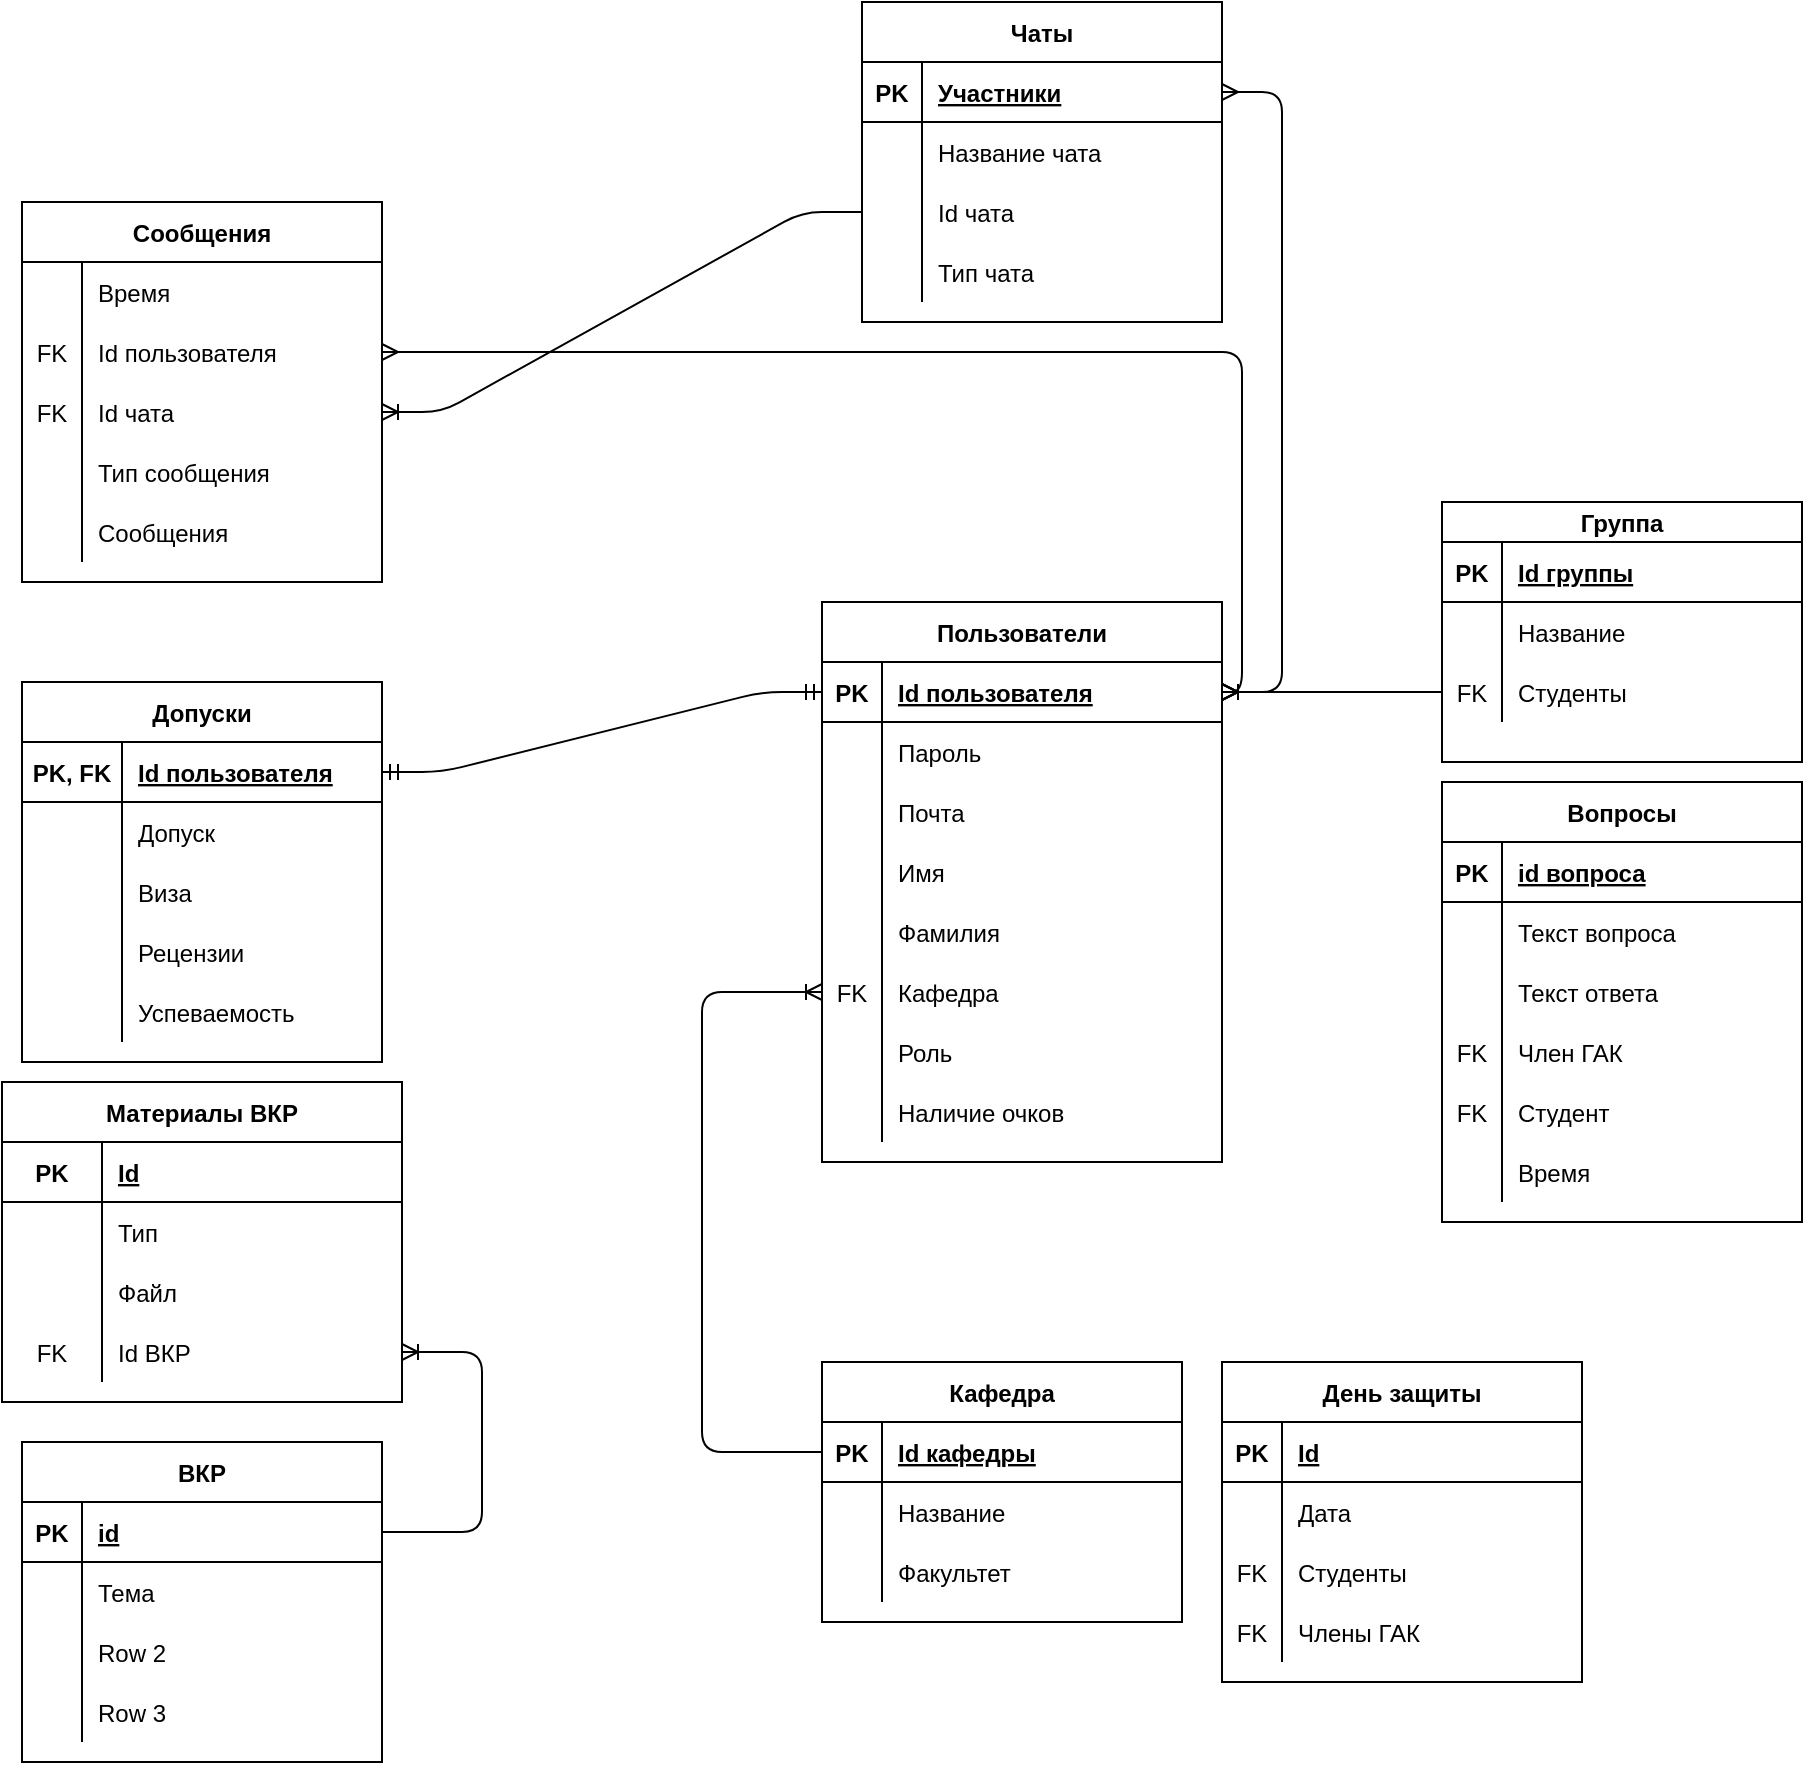 <mxfile version="14.6.0" type="device"><diagram id="7EEbji_qr2f5qsuteDoy" name="Page-1"><mxGraphModel dx="1176" dy="845" grid="1" gridSize="10" guides="1" tooltips="1" connect="1" arrows="1" fold="1" page="1" pageScale="1" pageWidth="850" pageHeight="1100" math="0" shadow="0"><root><mxCell id="0"/><mxCell id="1" parent="0"/><mxCell id="4UiB0y3oNtIvPGOKWt1H-1" value="Чаты" style="shape=table;startSize=30;container=1;collapsible=1;childLayout=tableLayout;fixedRows=1;rowLines=0;fontStyle=1;align=center;resizeLast=1;" parent="1" vertex="1"><mxGeometry x="500" y="160" width="180" height="160" as="geometry"/></mxCell><mxCell id="4UiB0y3oNtIvPGOKWt1H-2" value="" style="shape=partialRectangle;collapsible=0;dropTarget=0;pointerEvents=0;fillColor=none;top=0;left=0;bottom=1;right=0;points=[[0,0.5],[1,0.5]];portConstraint=eastwest;" parent="4UiB0y3oNtIvPGOKWt1H-1" vertex="1"><mxGeometry y="30" width="180" height="30" as="geometry"/></mxCell><mxCell id="4UiB0y3oNtIvPGOKWt1H-3" value="PK" style="shape=partialRectangle;connectable=0;fillColor=none;top=0;left=0;bottom=0;right=0;fontStyle=1;overflow=hidden;" parent="4UiB0y3oNtIvPGOKWt1H-2" vertex="1"><mxGeometry width="30" height="30" as="geometry"/></mxCell><mxCell id="4UiB0y3oNtIvPGOKWt1H-4" value="Участники" style="shape=partialRectangle;connectable=0;fillColor=none;top=0;left=0;bottom=0;right=0;align=left;spacingLeft=6;fontStyle=5;overflow=hidden;" parent="4UiB0y3oNtIvPGOKWt1H-2" vertex="1"><mxGeometry x="30" width="150" height="30" as="geometry"/></mxCell><mxCell id="4UiB0y3oNtIvPGOKWt1H-5" value="" style="shape=partialRectangle;collapsible=0;dropTarget=0;pointerEvents=0;fillColor=none;top=0;left=0;bottom=0;right=0;points=[[0,0.5],[1,0.5]];portConstraint=eastwest;" parent="4UiB0y3oNtIvPGOKWt1H-1" vertex="1"><mxGeometry y="60" width="180" height="30" as="geometry"/></mxCell><mxCell id="4UiB0y3oNtIvPGOKWt1H-6" value="" style="shape=partialRectangle;connectable=0;fillColor=none;top=0;left=0;bottom=0;right=0;editable=1;overflow=hidden;" parent="4UiB0y3oNtIvPGOKWt1H-5" vertex="1"><mxGeometry width="30" height="30" as="geometry"/></mxCell><mxCell id="4UiB0y3oNtIvPGOKWt1H-7" value="Название чата" style="shape=partialRectangle;connectable=0;fillColor=none;top=0;left=0;bottom=0;right=0;align=left;spacingLeft=6;overflow=hidden;" parent="4UiB0y3oNtIvPGOKWt1H-5" vertex="1"><mxGeometry x="30" width="150" height="30" as="geometry"/></mxCell><mxCell id="4UiB0y3oNtIvPGOKWt1H-8" value="" style="shape=partialRectangle;collapsible=0;dropTarget=0;pointerEvents=0;fillColor=none;top=0;left=0;bottom=0;right=0;points=[[0,0.5],[1,0.5]];portConstraint=eastwest;" parent="4UiB0y3oNtIvPGOKWt1H-1" vertex="1"><mxGeometry y="90" width="180" height="30" as="geometry"/></mxCell><mxCell id="4UiB0y3oNtIvPGOKWt1H-9" value="" style="shape=partialRectangle;connectable=0;fillColor=none;top=0;left=0;bottom=0;right=0;editable=1;overflow=hidden;" parent="4UiB0y3oNtIvPGOKWt1H-8" vertex="1"><mxGeometry width="30" height="30" as="geometry"/></mxCell><mxCell id="4UiB0y3oNtIvPGOKWt1H-10" value="Id чата" style="shape=partialRectangle;connectable=0;fillColor=none;top=0;left=0;bottom=0;right=0;align=left;spacingLeft=6;overflow=hidden;" parent="4UiB0y3oNtIvPGOKWt1H-8" vertex="1"><mxGeometry x="30" width="150" height="30" as="geometry"/></mxCell><mxCell id="4UiB0y3oNtIvPGOKWt1H-11" value="" style="shape=partialRectangle;collapsible=0;dropTarget=0;pointerEvents=0;fillColor=none;top=0;left=0;bottom=0;right=0;points=[[0,0.5],[1,0.5]];portConstraint=eastwest;" parent="4UiB0y3oNtIvPGOKWt1H-1" vertex="1"><mxGeometry y="120" width="180" height="30" as="geometry"/></mxCell><mxCell id="4UiB0y3oNtIvPGOKWt1H-12" value="" style="shape=partialRectangle;connectable=0;fillColor=none;top=0;left=0;bottom=0;right=0;editable=1;overflow=hidden;" parent="4UiB0y3oNtIvPGOKWt1H-11" vertex="1"><mxGeometry width="30" height="30" as="geometry"/></mxCell><mxCell id="4UiB0y3oNtIvPGOKWt1H-13" value="Тип чата" style="shape=partialRectangle;connectable=0;fillColor=none;top=0;left=0;bottom=0;right=0;align=left;spacingLeft=6;overflow=hidden;" parent="4UiB0y3oNtIvPGOKWt1H-11" vertex="1"><mxGeometry x="30" width="150" height="30" as="geometry"/></mxCell><object label="Сообщения" id="4UiB0y3oNtIvPGOKWt1H-14"><mxCell style="shape=table;startSize=30;container=1;collapsible=1;childLayout=tableLayout;fixedRows=1;rowLines=0;fontStyle=1;align=center;resizeLast=1;" parent="1" vertex="1"><mxGeometry x="80" y="260" width="180" height="190" as="geometry"><mxRectangle x="390" y="240" width="100" height="30" as="alternateBounds"/></mxGeometry></mxCell></object><mxCell id="4UiB0y3oNtIvPGOKWt1H-21" value="" style="shape=partialRectangle;collapsible=0;dropTarget=0;pointerEvents=0;fillColor=none;top=0;left=0;bottom=0;right=0;points=[[0,0.5],[1,0.5]];portConstraint=eastwest;" parent="4UiB0y3oNtIvPGOKWt1H-14" vertex="1"><mxGeometry y="30" width="180" height="30" as="geometry"/></mxCell><mxCell id="4UiB0y3oNtIvPGOKWt1H-22" value="" style="shape=partialRectangle;connectable=0;fillColor=none;top=0;left=0;bottom=0;right=0;editable=1;overflow=hidden;" parent="4UiB0y3oNtIvPGOKWt1H-21" vertex="1"><mxGeometry width="30" height="30" as="geometry"/></mxCell><mxCell id="4UiB0y3oNtIvPGOKWt1H-23" value="Время" style="shape=partialRectangle;connectable=0;fillColor=none;top=0;left=0;bottom=0;right=0;align=left;spacingLeft=6;overflow=hidden;" parent="4UiB0y3oNtIvPGOKWt1H-21" vertex="1"><mxGeometry x="30" width="150" height="30" as="geometry"/></mxCell><mxCell id="4UiB0y3oNtIvPGOKWt1H-24" value="" style="shape=partialRectangle;collapsible=0;dropTarget=0;pointerEvents=0;fillColor=none;top=0;left=0;bottom=0;right=0;points=[[0,0.5],[1,0.5]];portConstraint=eastwest;" parent="4UiB0y3oNtIvPGOKWt1H-14" vertex="1"><mxGeometry y="60" width="180" height="30" as="geometry"/></mxCell><mxCell id="4UiB0y3oNtIvPGOKWt1H-25" value="FK" style="shape=partialRectangle;connectable=0;fillColor=none;top=0;left=0;bottom=0;right=0;editable=1;overflow=hidden;" parent="4UiB0y3oNtIvPGOKWt1H-24" vertex="1"><mxGeometry width="30" height="30" as="geometry"/></mxCell><mxCell id="4UiB0y3oNtIvPGOKWt1H-26" value="Id пользователя" style="shape=partialRectangle;connectable=0;fillColor=none;top=0;left=0;bottom=0;right=0;align=left;spacingLeft=6;overflow=hidden;" parent="4UiB0y3oNtIvPGOKWt1H-24" vertex="1"><mxGeometry x="30" width="150" height="30" as="geometry"/></mxCell><mxCell id="4UiB0y3oNtIvPGOKWt1H-34" style="shape=partialRectangle;collapsible=0;dropTarget=0;pointerEvents=0;fillColor=none;top=0;left=0;bottom=0;right=0;points=[[0,0.5],[1,0.5]];portConstraint=eastwest;" parent="4UiB0y3oNtIvPGOKWt1H-14" vertex="1"><mxGeometry y="90" width="180" height="30" as="geometry"/></mxCell><mxCell id="4UiB0y3oNtIvPGOKWt1H-35" value="FK" style="shape=partialRectangle;connectable=0;fillColor=none;top=0;left=0;bottom=0;right=0;editable=1;overflow=hidden;" parent="4UiB0y3oNtIvPGOKWt1H-34" vertex="1"><mxGeometry width="30" height="30" as="geometry"/></mxCell><mxCell id="4UiB0y3oNtIvPGOKWt1H-36" value="Id чата" style="shape=partialRectangle;connectable=0;fillColor=none;top=0;left=0;bottom=0;right=0;align=left;spacingLeft=6;overflow=hidden;" parent="4UiB0y3oNtIvPGOKWt1H-34" vertex="1"><mxGeometry x="30" width="150" height="30" as="geometry"/></mxCell><mxCell id="4UiB0y3oNtIvPGOKWt1H-37" style="shape=partialRectangle;collapsible=0;dropTarget=0;pointerEvents=0;fillColor=none;top=0;left=0;bottom=0;right=0;points=[[0,0.5],[1,0.5]];portConstraint=eastwest;" parent="4UiB0y3oNtIvPGOKWt1H-14" vertex="1"><mxGeometry y="120" width="180" height="30" as="geometry"/></mxCell><mxCell id="4UiB0y3oNtIvPGOKWt1H-38" style="shape=partialRectangle;connectable=0;fillColor=none;top=0;left=0;bottom=0;right=0;editable=1;overflow=hidden;" parent="4UiB0y3oNtIvPGOKWt1H-37" vertex="1"><mxGeometry width="30" height="30" as="geometry"/></mxCell><mxCell id="4UiB0y3oNtIvPGOKWt1H-39" value="Тип сообщения" style="shape=partialRectangle;connectable=0;fillColor=none;top=0;left=0;bottom=0;right=0;align=left;spacingLeft=6;overflow=hidden;" parent="4UiB0y3oNtIvPGOKWt1H-37" vertex="1"><mxGeometry x="30" width="150" height="30" as="geometry"/></mxCell><mxCell id="4UiB0y3oNtIvPGOKWt1H-40" style="shape=partialRectangle;collapsible=0;dropTarget=0;pointerEvents=0;fillColor=none;top=0;left=0;bottom=0;right=0;points=[[0,0.5],[1,0.5]];portConstraint=eastwest;" parent="4UiB0y3oNtIvPGOKWt1H-14" vertex="1"><mxGeometry y="150" width="180" height="30" as="geometry"/></mxCell><mxCell id="4UiB0y3oNtIvPGOKWt1H-41" style="shape=partialRectangle;connectable=0;fillColor=none;top=0;left=0;bottom=0;right=0;editable=1;overflow=hidden;" parent="4UiB0y3oNtIvPGOKWt1H-40" vertex="1"><mxGeometry width="30" height="30" as="geometry"/></mxCell><mxCell id="4UiB0y3oNtIvPGOKWt1H-42" value="Сообщения" style="shape=partialRectangle;connectable=0;fillColor=none;top=0;left=0;bottom=0;right=0;align=left;spacingLeft=6;overflow=hidden;" parent="4UiB0y3oNtIvPGOKWt1H-40" vertex="1"><mxGeometry x="30" width="150" height="30" as="geometry"/></mxCell><mxCell id="4UiB0y3oNtIvPGOKWt1H-43" value="Пользователи" style="shape=table;startSize=30;container=1;collapsible=1;childLayout=tableLayout;fixedRows=1;rowLines=0;fontStyle=1;align=center;resizeLast=1;strokeColor=#000000;fillColor=none;" parent="1" vertex="1"><mxGeometry x="480" y="460" width="200" height="280" as="geometry"/></mxCell><mxCell id="4UiB0y3oNtIvPGOKWt1H-44" value="" style="shape=partialRectangle;collapsible=0;dropTarget=0;pointerEvents=0;fillColor=none;top=0;left=0;bottom=1;right=0;points=[[0,0.5],[1,0.5]];portConstraint=eastwest;" parent="4UiB0y3oNtIvPGOKWt1H-43" vertex="1"><mxGeometry y="30" width="200" height="30" as="geometry"/></mxCell><mxCell id="4UiB0y3oNtIvPGOKWt1H-45" value="PK" style="shape=partialRectangle;connectable=0;fillColor=none;top=0;left=0;bottom=0;right=0;fontStyle=1;overflow=hidden;" parent="4UiB0y3oNtIvPGOKWt1H-44" vertex="1"><mxGeometry width="30" height="30" as="geometry"/></mxCell><mxCell id="4UiB0y3oNtIvPGOKWt1H-46" value="Id пользователя" style="shape=partialRectangle;connectable=0;fillColor=none;top=0;left=0;bottom=0;right=0;align=left;spacingLeft=6;fontStyle=5;overflow=hidden;" parent="4UiB0y3oNtIvPGOKWt1H-44" vertex="1"><mxGeometry x="30" width="170" height="30" as="geometry"/></mxCell><mxCell id="4UiB0y3oNtIvPGOKWt1H-47" value="" style="shape=partialRectangle;collapsible=0;dropTarget=0;pointerEvents=0;fillColor=none;top=0;left=0;bottom=0;right=0;points=[[0,0.5],[1,0.5]];portConstraint=eastwest;" parent="4UiB0y3oNtIvPGOKWt1H-43" vertex="1"><mxGeometry y="60" width="200" height="30" as="geometry"/></mxCell><mxCell id="4UiB0y3oNtIvPGOKWt1H-48" value="" style="shape=partialRectangle;connectable=0;fillColor=none;top=0;left=0;bottom=0;right=0;editable=1;overflow=hidden;" parent="4UiB0y3oNtIvPGOKWt1H-47" vertex="1"><mxGeometry width="30" height="30" as="geometry"/></mxCell><mxCell id="4UiB0y3oNtIvPGOKWt1H-49" value="Пароль" style="shape=partialRectangle;connectable=0;fillColor=none;top=0;left=0;bottom=0;right=0;align=left;spacingLeft=6;overflow=hidden;" parent="4UiB0y3oNtIvPGOKWt1H-47" vertex="1"><mxGeometry x="30" width="170" height="30" as="geometry"/></mxCell><mxCell id="4UiB0y3oNtIvPGOKWt1H-50" value="" style="shape=partialRectangle;collapsible=0;dropTarget=0;pointerEvents=0;fillColor=none;top=0;left=0;bottom=0;right=0;points=[[0,0.5],[1,0.5]];portConstraint=eastwest;" parent="4UiB0y3oNtIvPGOKWt1H-43" vertex="1"><mxGeometry y="90" width="200" height="30" as="geometry"/></mxCell><mxCell id="4UiB0y3oNtIvPGOKWt1H-51" value="" style="shape=partialRectangle;connectable=0;fillColor=none;top=0;left=0;bottom=0;right=0;editable=1;overflow=hidden;" parent="4UiB0y3oNtIvPGOKWt1H-50" vertex="1"><mxGeometry width="30" height="30" as="geometry"/></mxCell><mxCell id="4UiB0y3oNtIvPGOKWt1H-52" value="Почта" style="shape=partialRectangle;connectable=0;fillColor=none;top=0;left=0;bottom=0;right=0;align=left;spacingLeft=6;overflow=hidden;" parent="4UiB0y3oNtIvPGOKWt1H-50" vertex="1"><mxGeometry x="30" width="170" height="30" as="geometry"/></mxCell><mxCell id="4UiB0y3oNtIvPGOKWt1H-53" value="" style="shape=partialRectangle;collapsible=0;dropTarget=0;pointerEvents=0;fillColor=none;top=0;left=0;bottom=0;right=0;points=[[0,0.5],[1,0.5]];portConstraint=eastwest;" parent="4UiB0y3oNtIvPGOKWt1H-43" vertex="1"><mxGeometry y="120" width="200" height="30" as="geometry"/></mxCell><mxCell id="4UiB0y3oNtIvPGOKWt1H-54" value="" style="shape=partialRectangle;connectable=0;fillColor=none;top=0;left=0;bottom=0;right=0;editable=1;overflow=hidden;" parent="4UiB0y3oNtIvPGOKWt1H-53" vertex="1"><mxGeometry width="30" height="30" as="geometry"/></mxCell><mxCell id="4UiB0y3oNtIvPGOKWt1H-55" value="Имя" style="shape=partialRectangle;connectable=0;fillColor=none;top=0;left=0;bottom=0;right=0;align=left;spacingLeft=6;overflow=hidden;" parent="4UiB0y3oNtIvPGOKWt1H-53" vertex="1"><mxGeometry x="30" width="170" height="30" as="geometry"/></mxCell><mxCell id="4UiB0y3oNtIvPGOKWt1H-56" style="shape=partialRectangle;collapsible=0;dropTarget=0;pointerEvents=0;fillColor=none;top=0;left=0;bottom=0;right=0;points=[[0,0.5],[1,0.5]];portConstraint=eastwest;" parent="4UiB0y3oNtIvPGOKWt1H-43" vertex="1"><mxGeometry y="150" width="200" height="30" as="geometry"/></mxCell><mxCell id="4UiB0y3oNtIvPGOKWt1H-57" style="shape=partialRectangle;connectable=0;fillColor=none;top=0;left=0;bottom=0;right=0;editable=1;overflow=hidden;" parent="4UiB0y3oNtIvPGOKWt1H-56" vertex="1"><mxGeometry width="30" height="30" as="geometry"/></mxCell><mxCell id="4UiB0y3oNtIvPGOKWt1H-58" value="Фамилия" style="shape=partialRectangle;connectable=0;fillColor=none;top=0;left=0;bottom=0;right=0;align=left;spacingLeft=6;overflow=hidden;" parent="4UiB0y3oNtIvPGOKWt1H-56" vertex="1"><mxGeometry x="30" width="170" height="30" as="geometry"/></mxCell><mxCell id="4UiB0y3oNtIvPGOKWt1H-59" style="shape=partialRectangle;collapsible=0;dropTarget=0;pointerEvents=0;fillColor=none;top=0;left=0;bottom=0;right=0;points=[[0,0.5],[1,0.5]];portConstraint=eastwest;" parent="4UiB0y3oNtIvPGOKWt1H-43" vertex="1"><mxGeometry y="180" width="200" height="30" as="geometry"/></mxCell><mxCell id="4UiB0y3oNtIvPGOKWt1H-60" value="FK" style="shape=partialRectangle;connectable=0;fillColor=none;top=0;left=0;bottom=0;right=0;editable=1;overflow=hidden;" parent="4UiB0y3oNtIvPGOKWt1H-59" vertex="1"><mxGeometry width="30" height="30" as="geometry"/></mxCell><mxCell id="4UiB0y3oNtIvPGOKWt1H-61" value="Кафедра" style="shape=partialRectangle;connectable=0;fillColor=none;top=0;left=0;bottom=0;right=0;align=left;spacingLeft=6;overflow=hidden;" parent="4UiB0y3oNtIvPGOKWt1H-59" vertex="1"><mxGeometry x="30" width="170" height="30" as="geometry"/></mxCell><mxCell id="KgDAS7zNOXN2e1WL923l-27" style="shape=partialRectangle;collapsible=0;dropTarget=0;pointerEvents=0;fillColor=none;top=0;left=0;bottom=0;right=0;points=[[0,0.5],[1,0.5]];portConstraint=eastwest;" vertex="1" parent="4UiB0y3oNtIvPGOKWt1H-43"><mxGeometry y="210" width="200" height="30" as="geometry"/></mxCell><mxCell id="KgDAS7zNOXN2e1WL923l-28" style="shape=partialRectangle;connectable=0;fillColor=none;top=0;left=0;bottom=0;right=0;editable=1;overflow=hidden;" vertex="1" parent="KgDAS7zNOXN2e1WL923l-27"><mxGeometry width="30" height="30" as="geometry"/></mxCell><mxCell id="KgDAS7zNOXN2e1WL923l-29" value="Роль" style="shape=partialRectangle;connectable=0;fillColor=none;top=0;left=0;bottom=0;right=0;align=left;spacingLeft=6;overflow=hidden;" vertex="1" parent="KgDAS7zNOXN2e1WL923l-27"><mxGeometry x="30" width="170" height="30" as="geometry"/></mxCell><mxCell id="KgDAS7zNOXN2e1WL923l-33" style="shape=partialRectangle;collapsible=0;dropTarget=0;pointerEvents=0;fillColor=none;top=0;left=0;bottom=0;right=0;points=[[0,0.5],[1,0.5]];portConstraint=eastwest;" vertex="1" parent="4UiB0y3oNtIvPGOKWt1H-43"><mxGeometry y="240" width="200" height="30" as="geometry"/></mxCell><mxCell id="KgDAS7zNOXN2e1WL923l-34" style="shape=partialRectangle;connectable=0;fillColor=none;top=0;left=0;bottom=0;right=0;editable=1;overflow=hidden;" vertex="1" parent="KgDAS7zNOXN2e1WL923l-33"><mxGeometry width="30" height="30" as="geometry"/></mxCell><mxCell id="KgDAS7zNOXN2e1WL923l-35" value="Наличие очков" style="shape=partialRectangle;connectable=0;fillColor=none;top=0;left=0;bottom=0;right=0;align=left;spacingLeft=6;overflow=hidden;" vertex="1" parent="KgDAS7zNOXN2e1WL923l-33"><mxGeometry x="30" width="170" height="30" as="geometry"/></mxCell><mxCell id="4UiB0y3oNtIvPGOKWt1H-75" value="Допуски" style="shape=table;startSize=30;container=1;collapsible=1;childLayout=tableLayout;fixedRows=1;rowLines=0;fontStyle=1;align=center;resizeLast=1;strokeColor=#000000;fillColor=none;" parent="1" vertex="1"><mxGeometry x="80" y="500" width="180" height="190" as="geometry"/></mxCell><mxCell id="4UiB0y3oNtIvPGOKWt1H-76" value="" style="shape=partialRectangle;collapsible=0;dropTarget=0;pointerEvents=0;fillColor=none;top=0;left=0;bottom=1;right=0;points=[[0,0.5],[1,0.5]];portConstraint=eastwest;" parent="4UiB0y3oNtIvPGOKWt1H-75" vertex="1"><mxGeometry y="30" width="180" height="30" as="geometry"/></mxCell><mxCell id="4UiB0y3oNtIvPGOKWt1H-77" value="PK, FK" style="shape=partialRectangle;connectable=0;fillColor=none;top=0;left=0;bottom=0;right=0;fontStyle=1;overflow=hidden;" parent="4UiB0y3oNtIvPGOKWt1H-76" vertex="1"><mxGeometry width="50" height="30" as="geometry"/></mxCell><mxCell id="4UiB0y3oNtIvPGOKWt1H-78" value="Id пользователя" style="shape=partialRectangle;connectable=0;fillColor=none;top=0;left=0;bottom=0;right=0;align=left;spacingLeft=6;fontStyle=5;overflow=hidden;" parent="4UiB0y3oNtIvPGOKWt1H-76" vertex="1"><mxGeometry x="50" width="130" height="30" as="geometry"/></mxCell><mxCell id="4UiB0y3oNtIvPGOKWt1H-79" value="" style="shape=partialRectangle;collapsible=0;dropTarget=0;pointerEvents=0;fillColor=none;top=0;left=0;bottom=0;right=0;points=[[0,0.5],[1,0.5]];portConstraint=eastwest;" parent="4UiB0y3oNtIvPGOKWt1H-75" vertex="1"><mxGeometry y="60" width="180" height="30" as="geometry"/></mxCell><mxCell id="4UiB0y3oNtIvPGOKWt1H-80" value="" style="shape=partialRectangle;connectable=0;fillColor=none;top=0;left=0;bottom=0;right=0;editable=1;overflow=hidden;" parent="4UiB0y3oNtIvPGOKWt1H-79" vertex="1"><mxGeometry width="50" height="30" as="geometry"/></mxCell><mxCell id="4UiB0y3oNtIvPGOKWt1H-81" value="Допуск" style="shape=partialRectangle;connectable=0;fillColor=none;top=0;left=0;bottom=0;right=0;align=left;spacingLeft=6;overflow=hidden;" parent="4UiB0y3oNtIvPGOKWt1H-79" vertex="1"><mxGeometry x="50" width="130" height="30" as="geometry"/></mxCell><mxCell id="4UiB0y3oNtIvPGOKWt1H-82" value="" style="shape=partialRectangle;collapsible=0;dropTarget=0;pointerEvents=0;fillColor=none;top=0;left=0;bottom=0;right=0;points=[[0,0.5],[1,0.5]];portConstraint=eastwest;" parent="4UiB0y3oNtIvPGOKWt1H-75" vertex="1"><mxGeometry y="90" width="180" height="30" as="geometry"/></mxCell><mxCell id="4UiB0y3oNtIvPGOKWt1H-83" value="" style="shape=partialRectangle;connectable=0;fillColor=none;top=0;left=0;bottom=0;right=0;editable=1;overflow=hidden;" parent="4UiB0y3oNtIvPGOKWt1H-82" vertex="1"><mxGeometry width="50" height="30" as="geometry"/></mxCell><mxCell id="4UiB0y3oNtIvPGOKWt1H-84" value="Виза" style="shape=partialRectangle;connectable=0;fillColor=none;top=0;left=0;bottom=0;right=0;align=left;spacingLeft=6;overflow=hidden;" parent="4UiB0y3oNtIvPGOKWt1H-82" vertex="1"><mxGeometry x="50" width="130" height="30" as="geometry"/></mxCell><mxCell id="4UiB0y3oNtIvPGOKWt1H-85" value="" style="shape=partialRectangle;collapsible=0;dropTarget=0;pointerEvents=0;fillColor=none;top=0;left=0;bottom=0;right=0;points=[[0,0.5],[1,0.5]];portConstraint=eastwest;" parent="4UiB0y3oNtIvPGOKWt1H-75" vertex="1"><mxGeometry y="120" width="180" height="30" as="geometry"/></mxCell><mxCell id="4UiB0y3oNtIvPGOKWt1H-86" value="" style="shape=partialRectangle;connectable=0;fillColor=none;top=0;left=0;bottom=0;right=0;editable=1;overflow=hidden;" parent="4UiB0y3oNtIvPGOKWt1H-85" vertex="1"><mxGeometry width="50" height="30" as="geometry"/></mxCell><mxCell id="4UiB0y3oNtIvPGOKWt1H-87" value="Рецензии" style="shape=partialRectangle;connectable=0;fillColor=none;top=0;left=0;bottom=0;right=0;align=left;spacingLeft=6;overflow=hidden;" parent="4UiB0y3oNtIvPGOKWt1H-85" vertex="1"><mxGeometry x="50" width="130" height="30" as="geometry"/></mxCell><mxCell id="4UiB0y3oNtIvPGOKWt1H-88" style="shape=partialRectangle;collapsible=0;dropTarget=0;pointerEvents=0;fillColor=none;top=0;left=0;bottom=0;right=0;points=[[0,0.5],[1,0.5]];portConstraint=eastwest;" parent="4UiB0y3oNtIvPGOKWt1H-75" vertex="1"><mxGeometry y="150" width="180" height="30" as="geometry"/></mxCell><mxCell id="4UiB0y3oNtIvPGOKWt1H-89" style="shape=partialRectangle;connectable=0;fillColor=none;top=0;left=0;bottom=0;right=0;editable=1;overflow=hidden;" parent="4UiB0y3oNtIvPGOKWt1H-88" vertex="1"><mxGeometry width="50" height="30" as="geometry"/></mxCell><mxCell id="4UiB0y3oNtIvPGOKWt1H-90" value="Успеваемость" style="shape=partialRectangle;connectable=0;fillColor=none;top=0;left=0;bottom=0;right=0;align=left;spacingLeft=6;overflow=hidden;" parent="4UiB0y3oNtIvPGOKWt1H-88" vertex="1"><mxGeometry x="50" width="130" height="30" as="geometry"/></mxCell><mxCell id="4UiB0y3oNtIvPGOKWt1H-91" value="Материалы ВКР" style="shape=table;startSize=30;container=1;collapsible=1;childLayout=tableLayout;fixedRows=1;rowLines=0;fontStyle=1;align=center;resizeLast=1;strokeColor=#000000;fillColor=none;" parent="1" vertex="1"><mxGeometry x="70" y="700" width="200" height="160" as="geometry"/></mxCell><mxCell id="4UiB0y3oNtIvPGOKWt1H-92" value="" style="shape=partialRectangle;collapsible=0;dropTarget=0;pointerEvents=0;fillColor=none;top=0;left=0;bottom=1;right=0;points=[[0,0.5],[1,0.5]];portConstraint=eastwest;" parent="4UiB0y3oNtIvPGOKWt1H-91" vertex="1"><mxGeometry y="30" width="200" height="30" as="geometry"/></mxCell><mxCell id="4UiB0y3oNtIvPGOKWt1H-93" value="PK" style="shape=partialRectangle;connectable=0;fillColor=none;top=0;left=0;bottom=0;right=0;fontStyle=1;overflow=hidden;" parent="4UiB0y3oNtIvPGOKWt1H-92" vertex="1"><mxGeometry width="50" height="30" as="geometry"/></mxCell><mxCell id="4UiB0y3oNtIvPGOKWt1H-94" value="Id" style="shape=partialRectangle;connectable=0;fillColor=none;top=0;left=0;bottom=0;right=0;align=left;spacingLeft=6;fontStyle=5;overflow=hidden;" parent="4UiB0y3oNtIvPGOKWt1H-92" vertex="1"><mxGeometry x="50" width="150" height="30" as="geometry"/></mxCell><mxCell id="4UiB0y3oNtIvPGOKWt1H-95" value="" style="shape=partialRectangle;collapsible=0;dropTarget=0;pointerEvents=0;fillColor=none;top=0;left=0;bottom=0;right=0;points=[[0,0.5],[1,0.5]];portConstraint=eastwest;" parent="4UiB0y3oNtIvPGOKWt1H-91" vertex="1"><mxGeometry y="60" width="200" height="30" as="geometry"/></mxCell><mxCell id="4UiB0y3oNtIvPGOKWt1H-96" value="" style="shape=partialRectangle;connectable=0;fillColor=none;top=0;left=0;bottom=0;right=0;editable=1;overflow=hidden;" parent="4UiB0y3oNtIvPGOKWt1H-95" vertex="1"><mxGeometry width="50" height="30" as="geometry"/></mxCell><mxCell id="4UiB0y3oNtIvPGOKWt1H-97" value="Тип" style="shape=partialRectangle;connectable=0;fillColor=none;top=0;left=0;bottom=0;right=0;align=left;spacingLeft=6;overflow=hidden;" parent="4UiB0y3oNtIvPGOKWt1H-95" vertex="1"><mxGeometry x="50" width="150" height="30" as="geometry"/></mxCell><mxCell id="4UiB0y3oNtIvPGOKWt1H-98" value="" style="shape=partialRectangle;collapsible=0;dropTarget=0;pointerEvents=0;fillColor=none;top=0;left=0;bottom=0;right=0;points=[[0,0.5],[1,0.5]];portConstraint=eastwest;" parent="4UiB0y3oNtIvPGOKWt1H-91" vertex="1"><mxGeometry y="90" width="200" height="30" as="geometry"/></mxCell><mxCell id="4UiB0y3oNtIvPGOKWt1H-99" value="" style="shape=partialRectangle;connectable=0;fillColor=none;top=0;left=0;bottom=0;right=0;editable=1;overflow=hidden;" parent="4UiB0y3oNtIvPGOKWt1H-98" vertex="1"><mxGeometry width="50" height="30" as="geometry"/></mxCell><mxCell id="4UiB0y3oNtIvPGOKWt1H-100" value="Файл" style="shape=partialRectangle;connectable=0;fillColor=none;top=0;left=0;bottom=0;right=0;align=left;spacingLeft=6;overflow=hidden;" parent="4UiB0y3oNtIvPGOKWt1H-98" vertex="1"><mxGeometry x="50" width="150" height="30" as="geometry"/></mxCell><mxCell id="4UiB0y3oNtIvPGOKWt1H-101" value="" style="shape=partialRectangle;collapsible=0;dropTarget=0;pointerEvents=0;fillColor=none;top=0;left=0;bottom=0;right=0;points=[[0,0.5],[1,0.5]];portConstraint=eastwest;" parent="4UiB0y3oNtIvPGOKWt1H-91" vertex="1"><mxGeometry y="120" width="200" height="30" as="geometry"/></mxCell><mxCell id="4UiB0y3oNtIvPGOKWt1H-102" value="FK" style="shape=partialRectangle;connectable=0;fillColor=none;top=0;left=0;bottom=0;right=0;editable=1;overflow=hidden;" parent="4UiB0y3oNtIvPGOKWt1H-101" vertex="1"><mxGeometry width="50" height="30" as="geometry"/></mxCell><mxCell id="4UiB0y3oNtIvPGOKWt1H-103" value="Id ВКР" style="shape=partialRectangle;connectable=0;fillColor=none;top=0;left=0;bottom=0;right=0;align=left;spacingLeft=6;overflow=hidden;" parent="4UiB0y3oNtIvPGOKWt1H-101" vertex="1"><mxGeometry x="50" width="150" height="30" as="geometry"/></mxCell><mxCell id="4UiB0y3oNtIvPGOKWt1H-106" value="" style="edgeStyle=entityRelationEdgeStyle;fontSize=12;html=1;endArrow=ERmandOne;startArrow=ERmandOne;exitX=1;exitY=0.5;exitDx=0;exitDy=0;entryX=0;entryY=0.5;entryDx=0;entryDy=0;" parent="1" source="4UiB0y3oNtIvPGOKWt1H-76" target="4UiB0y3oNtIvPGOKWt1H-44" edge="1"><mxGeometry width="100" height="100" relative="1" as="geometry"><mxPoint x="480" y="580" as="sourcePoint"/><mxPoint x="780" y="400" as="targetPoint"/></mxGeometry></mxCell><mxCell id="4UiB0y3oNtIvPGOKWt1H-110" value="" style="edgeStyle=entityRelationEdgeStyle;fontSize=12;html=1;endArrow=ERoneToMany;exitX=0;exitY=0.5;exitDx=0;exitDy=0;entryX=1;entryY=0.5;entryDx=0;entryDy=0;" parent="1" source="4UiB0y3oNtIvPGOKWt1H-8" target="4UiB0y3oNtIvPGOKWt1H-34" edge="1"><mxGeometry width="100" height="100" relative="1" as="geometry"><mxPoint x="300" y="400" as="sourcePoint"/><mxPoint x="400" y="300" as="targetPoint"/></mxGeometry></mxCell><mxCell id="4UiB0y3oNtIvPGOKWt1H-111" value="" style="edgeStyle=entityRelationEdgeStyle;fontSize=12;html=1;endArrow=ERmany;startArrow=ERmany;exitX=1;exitY=0.5;exitDx=0;exitDy=0;entryX=1;entryY=0.5;entryDx=0;entryDy=0;" parent="1" source="4UiB0y3oNtIvPGOKWt1H-44" target="4UiB0y3oNtIvPGOKWt1H-2" edge="1"><mxGeometry width="100" height="100" relative="1" as="geometry"><mxPoint x="720" y="310" as="sourcePoint"/><mxPoint x="820" y="210" as="targetPoint"/></mxGeometry></mxCell><mxCell id="4UiB0y3oNtIvPGOKWt1H-112" value="" style="edgeStyle=orthogonalEdgeStyle;fontSize=12;html=1;endArrow=ERmany;startArrow=ERmany;exitX=1;exitY=0.5;exitDx=0;exitDy=0;entryX=1;entryY=0.5;entryDx=0;entryDy=0;" parent="1" source="4UiB0y3oNtIvPGOKWt1H-44" target="4UiB0y3oNtIvPGOKWt1H-24" edge="1"><mxGeometry width="100" height="100" relative="1" as="geometry"><mxPoint x="400" y="450" as="sourcePoint"/><mxPoint x="500" y="350" as="targetPoint"/></mxGeometry></mxCell><mxCell id="KgDAS7zNOXN2e1WL923l-1" value="Кафедра" style="shape=table;startSize=30;container=1;collapsible=1;childLayout=tableLayout;fixedRows=1;rowLines=0;fontStyle=1;align=center;resizeLast=1;" vertex="1" parent="1"><mxGeometry x="480" y="840" width="180" height="130" as="geometry"/></mxCell><mxCell id="KgDAS7zNOXN2e1WL923l-2" value="" style="shape=partialRectangle;collapsible=0;dropTarget=0;pointerEvents=0;fillColor=none;top=0;left=0;bottom=1;right=0;points=[[0,0.5],[1,0.5]];portConstraint=eastwest;" vertex="1" parent="KgDAS7zNOXN2e1WL923l-1"><mxGeometry y="30" width="180" height="30" as="geometry"/></mxCell><mxCell id="KgDAS7zNOXN2e1WL923l-3" value="PK" style="shape=partialRectangle;connectable=0;fillColor=none;top=0;left=0;bottom=0;right=0;fontStyle=1;overflow=hidden;" vertex="1" parent="KgDAS7zNOXN2e1WL923l-2"><mxGeometry width="30" height="30" as="geometry"/></mxCell><mxCell id="KgDAS7zNOXN2e1WL923l-4" value="Id кафедры" style="shape=partialRectangle;connectable=0;fillColor=none;top=0;left=0;bottom=0;right=0;align=left;spacingLeft=6;fontStyle=5;overflow=hidden;" vertex="1" parent="KgDAS7zNOXN2e1WL923l-2"><mxGeometry x="30" width="150" height="30" as="geometry"/></mxCell><mxCell id="KgDAS7zNOXN2e1WL923l-5" value="" style="shape=partialRectangle;collapsible=0;dropTarget=0;pointerEvents=0;fillColor=none;top=0;left=0;bottom=0;right=0;points=[[0,0.5],[1,0.5]];portConstraint=eastwest;" vertex="1" parent="KgDAS7zNOXN2e1WL923l-1"><mxGeometry y="60" width="180" height="30" as="geometry"/></mxCell><mxCell id="KgDAS7zNOXN2e1WL923l-6" value="" style="shape=partialRectangle;connectable=0;fillColor=none;top=0;left=0;bottom=0;right=0;editable=1;overflow=hidden;" vertex="1" parent="KgDAS7zNOXN2e1WL923l-5"><mxGeometry width="30" height="30" as="geometry"/></mxCell><mxCell id="KgDAS7zNOXN2e1WL923l-7" value="Название" style="shape=partialRectangle;connectable=0;fillColor=none;top=0;left=0;bottom=0;right=0;align=left;spacingLeft=6;overflow=hidden;" vertex="1" parent="KgDAS7zNOXN2e1WL923l-5"><mxGeometry x="30" width="150" height="30" as="geometry"/></mxCell><mxCell id="KgDAS7zNOXN2e1WL923l-8" value="" style="shape=partialRectangle;collapsible=0;dropTarget=0;pointerEvents=0;fillColor=none;top=0;left=0;bottom=0;right=0;points=[[0,0.5],[1,0.5]];portConstraint=eastwest;" vertex="1" parent="KgDAS7zNOXN2e1WL923l-1"><mxGeometry y="90" width="180" height="30" as="geometry"/></mxCell><mxCell id="KgDAS7zNOXN2e1WL923l-9" value="" style="shape=partialRectangle;connectable=0;fillColor=none;top=0;left=0;bottom=0;right=0;editable=1;overflow=hidden;" vertex="1" parent="KgDAS7zNOXN2e1WL923l-8"><mxGeometry width="30" height="30" as="geometry"/></mxCell><mxCell id="KgDAS7zNOXN2e1WL923l-10" value="Факультет" style="shape=partialRectangle;connectable=0;fillColor=none;top=0;left=0;bottom=0;right=0;align=left;spacingLeft=6;overflow=hidden;" vertex="1" parent="KgDAS7zNOXN2e1WL923l-8"><mxGeometry x="30" width="150" height="30" as="geometry"/></mxCell><mxCell id="KgDAS7zNOXN2e1WL923l-14" value="Группа" style="shape=table;startSize=20;container=1;collapsible=1;childLayout=tableLayout;fixedRows=1;rowLines=0;fontStyle=1;align=center;resizeLast=1;" vertex="1" parent="1"><mxGeometry x="790" y="410" width="180" height="130" as="geometry"/></mxCell><mxCell id="KgDAS7zNOXN2e1WL923l-15" value="" style="shape=partialRectangle;collapsible=0;dropTarget=0;pointerEvents=0;fillColor=none;top=0;left=0;bottom=1;right=0;points=[[0,0.5],[1,0.5]];portConstraint=eastwest;" vertex="1" parent="KgDAS7zNOXN2e1WL923l-14"><mxGeometry y="20" width="180" height="30" as="geometry"/></mxCell><mxCell id="KgDAS7zNOXN2e1WL923l-16" value="PK" style="shape=partialRectangle;connectable=0;fillColor=none;top=0;left=0;bottom=0;right=0;fontStyle=1;overflow=hidden;" vertex="1" parent="KgDAS7zNOXN2e1WL923l-15"><mxGeometry width="30" height="30" as="geometry"/></mxCell><mxCell id="KgDAS7zNOXN2e1WL923l-17" value="Id группы" style="shape=partialRectangle;connectable=0;fillColor=none;top=0;left=0;bottom=0;right=0;align=left;spacingLeft=6;fontStyle=5;overflow=hidden;" vertex="1" parent="KgDAS7zNOXN2e1WL923l-15"><mxGeometry x="30" width="150" height="30" as="geometry"/></mxCell><mxCell id="KgDAS7zNOXN2e1WL923l-18" value="" style="shape=partialRectangle;collapsible=0;dropTarget=0;pointerEvents=0;fillColor=none;top=0;left=0;bottom=0;right=0;points=[[0,0.5],[1,0.5]];portConstraint=eastwest;" vertex="1" parent="KgDAS7zNOXN2e1WL923l-14"><mxGeometry y="50" width="180" height="30" as="geometry"/></mxCell><mxCell id="KgDAS7zNOXN2e1WL923l-19" value="" style="shape=partialRectangle;connectable=0;fillColor=none;top=0;left=0;bottom=0;right=0;editable=1;overflow=hidden;" vertex="1" parent="KgDAS7zNOXN2e1WL923l-18"><mxGeometry width="30" height="30" as="geometry"/></mxCell><mxCell id="KgDAS7zNOXN2e1WL923l-20" value="Название" style="shape=partialRectangle;connectable=0;fillColor=none;top=0;left=0;bottom=0;right=0;align=left;spacingLeft=6;overflow=hidden;" vertex="1" parent="KgDAS7zNOXN2e1WL923l-18"><mxGeometry x="30" width="150" height="30" as="geometry"/></mxCell><mxCell id="KgDAS7zNOXN2e1WL923l-21" value="" style="shape=partialRectangle;collapsible=0;dropTarget=0;pointerEvents=0;fillColor=none;top=0;left=0;bottom=0;right=0;points=[[0,0.5],[1,0.5]];portConstraint=eastwest;" vertex="1" parent="KgDAS7zNOXN2e1WL923l-14"><mxGeometry y="80" width="180" height="30" as="geometry"/></mxCell><mxCell id="KgDAS7zNOXN2e1WL923l-22" value="FK" style="shape=partialRectangle;connectable=0;fillColor=none;top=0;left=0;bottom=0;right=0;editable=1;overflow=hidden;" vertex="1" parent="KgDAS7zNOXN2e1WL923l-21"><mxGeometry width="30" height="30" as="geometry"/></mxCell><mxCell id="KgDAS7zNOXN2e1WL923l-23" value="Студенты" style="shape=partialRectangle;connectable=0;fillColor=none;top=0;left=0;bottom=0;right=0;align=left;spacingLeft=6;overflow=hidden;" vertex="1" parent="KgDAS7zNOXN2e1WL923l-21"><mxGeometry x="30" width="150" height="30" as="geometry"/></mxCell><mxCell id="KgDAS7zNOXN2e1WL923l-37" value="День защиты" style="shape=table;startSize=30;container=1;collapsible=1;childLayout=tableLayout;fixedRows=1;rowLines=0;fontStyle=1;align=center;resizeLast=1;" vertex="1" parent="1"><mxGeometry x="680" y="840" width="180" height="160" as="geometry"/></mxCell><mxCell id="KgDAS7zNOXN2e1WL923l-38" value="" style="shape=partialRectangle;collapsible=0;dropTarget=0;pointerEvents=0;fillColor=none;top=0;left=0;bottom=1;right=0;points=[[0,0.5],[1,0.5]];portConstraint=eastwest;" vertex="1" parent="KgDAS7zNOXN2e1WL923l-37"><mxGeometry y="30" width="180" height="30" as="geometry"/></mxCell><mxCell id="KgDAS7zNOXN2e1WL923l-39" value="PK" style="shape=partialRectangle;connectable=0;fillColor=none;top=0;left=0;bottom=0;right=0;fontStyle=1;overflow=hidden;" vertex="1" parent="KgDAS7zNOXN2e1WL923l-38"><mxGeometry width="30" height="30" as="geometry"/></mxCell><mxCell id="KgDAS7zNOXN2e1WL923l-40" value="Id" style="shape=partialRectangle;connectable=0;fillColor=none;top=0;left=0;bottom=0;right=0;align=left;spacingLeft=6;fontStyle=5;overflow=hidden;" vertex="1" parent="KgDAS7zNOXN2e1WL923l-38"><mxGeometry x="30" width="150" height="30" as="geometry"/></mxCell><mxCell id="KgDAS7zNOXN2e1WL923l-41" value="" style="shape=partialRectangle;collapsible=0;dropTarget=0;pointerEvents=0;fillColor=none;top=0;left=0;bottom=0;right=0;points=[[0,0.5],[1,0.5]];portConstraint=eastwest;" vertex="1" parent="KgDAS7zNOXN2e1WL923l-37"><mxGeometry y="60" width="180" height="30" as="geometry"/></mxCell><mxCell id="KgDAS7zNOXN2e1WL923l-42" value="" style="shape=partialRectangle;connectable=0;fillColor=none;top=0;left=0;bottom=0;right=0;editable=1;overflow=hidden;" vertex="1" parent="KgDAS7zNOXN2e1WL923l-41"><mxGeometry width="30" height="30" as="geometry"/></mxCell><mxCell id="KgDAS7zNOXN2e1WL923l-43" value="Дата" style="shape=partialRectangle;connectable=0;fillColor=none;top=0;left=0;bottom=0;right=0;align=left;spacingLeft=6;overflow=hidden;" vertex="1" parent="KgDAS7zNOXN2e1WL923l-41"><mxGeometry x="30" width="150" height="30" as="geometry"/></mxCell><mxCell id="KgDAS7zNOXN2e1WL923l-44" value="" style="shape=partialRectangle;collapsible=0;dropTarget=0;pointerEvents=0;fillColor=none;top=0;left=0;bottom=0;right=0;points=[[0,0.5],[1,0.5]];portConstraint=eastwest;" vertex="1" parent="KgDAS7zNOXN2e1WL923l-37"><mxGeometry y="90" width="180" height="30" as="geometry"/></mxCell><mxCell id="KgDAS7zNOXN2e1WL923l-45" value="FK" style="shape=partialRectangle;connectable=0;fillColor=none;top=0;left=0;bottom=0;right=0;editable=1;overflow=hidden;" vertex="1" parent="KgDAS7zNOXN2e1WL923l-44"><mxGeometry width="30" height="30" as="geometry"/></mxCell><mxCell id="KgDAS7zNOXN2e1WL923l-46" value="Студенты" style="shape=partialRectangle;connectable=0;fillColor=none;top=0;left=0;bottom=0;right=0;align=left;spacingLeft=6;overflow=hidden;" vertex="1" parent="KgDAS7zNOXN2e1WL923l-44"><mxGeometry x="30" width="150" height="30" as="geometry"/></mxCell><mxCell id="KgDAS7zNOXN2e1WL923l-93" style="shape=partialRectangle;collapsible=0;dropTarget=0;pointerEvents=0;fillColor=none;top=0;left=0;bottom=0;right=0;points=[[0,0.5],[1,0.5]];portConstraint=eastwest;" vertex="1" parent="KgDAS7zNOXN2e1WL923l-37"><mxGeometry y="120" width="180" height="30" as="geometry"/></mxCell><mxCell id="KgDAS7zNOXN2e1WL923l-94" value="FK" style="shape=partialRectangle;connectable=0;fillColor=none;top=0;left=0;bottom=0;right=0;editable=1;overflow=hidden;" vertex="1" parent="KgDAS7zNOXN2e1WL923l-93"><mxGeometry width="30" height="30" as="geometry"/></mxCell><mxCell id="KgDAS7zNOXN2e1WL923l-95" value="Члены ГАК" style="shape=partialRectangle;connectable=0;fillColor=none;top=0;left=0;bottom=0;right=0;align=left;spacingLeft=6;overflow=hidden;" vertex="1" parent="KgDAS7zNOXN2e1WL923l-93"><mxGeometry x="30" width="150" height="30" as="geometry"/></mxCell><mxCell id="KgDAS7zNOXN2e1WL923l-51" value="ВКР" style="shape=table;startSize=30;container=1;collapsible=1;childLayout=tableLayout;fixedRows=1;rowLines=0;fontStyle=1;align=center;resizeLast=1;" vertex="1" parent="1"><mxGeometry x="80" y="880" width="180" height="160" as="geometry"/></mxCell><mxCell id="KgDAS7zNOXN2e1WL923l-52" value="" style="shape=partialRectangle;collapsible=0;dropTarget=0;pointerEvents=0;fillColor=none;top=0;left=0;bottom=1;right=0;points=[[0,0.5],[1,0.5]];portConstraint=eastwest;" vertex="1" parent="KgDAS7zNOXN2e1WL923l-51"><mxGeometry y="30" width="180" height="30" as="geometry"/></mxCell><mxCell id="KgDAS7zNOXN2e1WL923l-53" value="PK" style="shape=partialRectangle;connectable=0;fillColor=none;top=0;left=0;bottom=0;right=0;fontStyle=1;overflow=hidden;" vertex="1" parent="KgDAS7zNOXN2e1WL923l-52"><mxGeometry width="30" height="30" as="geometry"/></mxCell><mxCell id="KgDAS7zNOXN2e1WL923l-54" value="id " style="shape=partialRectangle;connectable=0;fillColor=none;top=0;left=0;bottom=0;right=0;align=left;spacingLeft=6;fontStyle=5;overflow=hidden;" vertex="1" parent="KgDAS7zNOXN2e1WL923l-52"><mxGeometry x="30" width="150" height="30" as="geometry"/></mxCell><mxCell id="KgDAS7zNOXN2e1WL923l-55" value="" style="shape=partialRectangle;collapsible=0;dropTarget=0;pointerEvents=0;fillColor=none;top=0;left=0;bottom=0;right=0;points=[[0,0.5],[1,0.5]];portConstraint=eastwest;" vertex="1" parent="KgDAS7zNOXN2e1WL923l-51"><mxGeometry y="60" width="180" height="30" as="geometry"/></mxCell><mxCell id="KgDAS7zNOXN2e1WL923l-56" value="" style="shape=partialRectangle;connectable=0;fillColor=none;top=0;left=0;bottom=0;right=0;editable=1;overflow=hidden;" vertex="1" parent="KgDAS7zNOXN2e1WL923l-55"><mxGeometry width="30" height="30" as="geometry"/></mxCell><mxCell id="KgDAS7zNOXN2e1WL923l-57" value="Тема" style="shape=partialRectangle;connectable=0;fillColor=none;top=0;left=0;bottom=0;right=0;align=left;spacingLeft=6;overflow=hidden;" vertex="1" parent="KgDAS7zNOXN2e1WL923l-55"><mxGeometry x="30" width="150" height="30" as="geometry"/></mxCell><mxCell id="KgDAS7zNOXN2e1WL923l-58" value="" style="shape=partialRectangle;collapsible=0;dropTarget=0;pointerEvents=0;fillColor=none;top=0;left=0;bottom=0;right=0;points=[[0,0.5],[1,0.5]];portConstraint=eastwest;" vertex="1" parent="KgDAS7zNOXN2e1WL923l-51"><mxGeometry y="90" width="180" height="30" as="geometry"/></mxCell><mxCell id="KgDAS7zNOXN2e1WL923l-59" value="" style="shape=partialRectangle;connectable=0;fillColor=none;top=0;left=0;bottom=0;right=0;editable=1;overflow=hidden;" vertex="1" parent="KgDAS7zNOXN2e1WL923l-58"><mxGeometry width="30" height="30" as="geometry"/></mxCell><mxCell id="KgDAS7zNOXN2e1WL923l-60" value="Row 2" style="shape=partialRectangle;connectable=0;fillColor=none;top=0;left=0;bottom=0;right=0;align=left;spacingLeft=6;overflow=hidden;" vertex="1" parent="KgDAS7zNOXN2e1WL923l-58"><mxGeometry x="30" width="150" height="30" as="geometry"/></mxCell><mxCell id="KgDAS7zNOXN2e1WL923l-61" value="" style="shape=partialRectangle;collapsible=0;dropTarget=0;pointerEvents=0;fillColor=none;top=0;left=0;bottom=0;right=0;points=[[0,0.5],[1,0.5]];portConstraint=eastwest;" vertex="1" parent="KgDAS7zNOXN2e1WL923l-51"><mxGeometry y="120" width="180" height="30" as="geometry"/></mxCell><mxCell id="KgDAS7zNOXN2e1WL923l-62" value="" style="shape=partialRectangle;connectable=0;fillColor=none;top=0;left=0;bottom=0;right=0;editable=1;overflow=hidden;" vertex="1" parent="KgDAS7zNOXN2e1WL923l-61"><mxGeometry width="30" height="30" as="geometry"/></mxCell><mxCell id="KgDAS7zNOXN2e1WL923l-63" value="Row 3" style="shape=partialRectangle;connectable=0;fillColor=none;top=0;left=0;bottom=0;right=0;align=left;spacingLeft=6;overflow=hidden;" vertex="1" parent="KgDAS7zNOXN2e1WL923l-61"><mxGeometry x="30" width="150" height="30" as="geometry"/></mxCell><mxCell id="KgDAS7zNOXN2e1WL923l-68" value="" style="edgeStyle=orthogonalEdgeStyle;fontSize=12;html=1;endArrow=ERoneToMany;exitX=0;exitY=0.5;exitDx=0;exitDy=0;entryX=0;entryY=0.5;entryDx=0;entryDy=0;" edge="1" parent="1" source="KgDAS7zNOXN2e1WL923l-2" target="4UiB0y3oNtIvPGOKWt1H-59"><mxGeometry width="100" height="100" relative="1" as="geometry"><mxPoint x="570" y="650" as="sourcePoint"/><mxPoint x="670" y="550" as="targetPoint"/><Array as="points"><mxPoint x="420" y="885"/><mxPoint x="420" y="655"/></Array></mxGeometry></mxCell><mxCell id="KgDAS7zNOXN2e1WL923l-71" value="" style="edgeStyle=orthogonalEdgeStyle;fontSize=12;html=1;endArrow=ERoneToMany;entryX=1;entryY=0.5;entryDx=0;entryDy=0;exitX=1;exitY=0.5;exitDx=0;exitDy=0;" edge="1" parent="1" source="KgDAS7zNOXN2e1WL923l-52" target="4UiB0y3oNtIvPGOKWt1H-101"><mxGeometry width="100" height="100" relative="1" as="geometry"><mxPoint x="290" y="925" as="sourcePoint"/><mxPoint x="670" y="550" as="targetPoint"/><Array as="points"><mxPoint x="310" y="925"/><mxPoint x="310" y="835"/></Array></mxGeometry></mxCell><mxCell id="KgDAS7zNOXN2e1WL923l-76" value="" style="edgeStyle=entityRelationEdgeStyle;fontSize=12;html=1;endArrow=ERoneToMany;entryX=1;entryY=0.5;entryDx=0;entryDy=0;exitX=0;exitY=0.5;exitDx=0;exitDy=0;" edge="1" parent="1" source="KgDAS7zNOXN2e1WL923l-21" target="4UiB0y3oNtIvPGOKWt1H-44"><mxGeometry width="100" height="100" relative="1" as="geometry"><mxPoint x="780" y="600" as="sourcePoint"/><mxPoint x="670" y="550" as="targetPoint"/></mxGeometry></mxCell><mxCell id="KgDAS7zNOXN2e1WL923l-77" value="Вопросы" style="shape=table;startSize=30;container=1;collapsible=1;childLayout=tableLayout;fixedRows=1;rowLines=0;fontStyle=1;align=center;resizeLast=1;" vertex="1" parent="1"><mxGeometry x="790" y="550" width="180" height="220" as="geometry"/></mxCell><mxCell id="KgDAS7zNOXN2e1WL923l-78" value="" style="shape=partialRectangle;collapsible=0;dropTarget=0;pointerEvents=0;fillColor=none;top=0;left=0;bottom=1;right=0;points=[[0,0.5],[1,0.5]];portConstraint=eastwest;" vertex="1" parent="KgDAS7zNOXN2e1WL923l-77"><mxGeometry y="30" width="180" height="30" as="geometry"/></mxCell><mxCell id="KgDAS7zNOXN2e1WL923l-79" value="PK" style="shape=partialRectangle;connectable=0;fillColor=none;top=0;left=0;bottom=0;right=0;fontStyle=1;overflow=hidden;" vertex="1" parent="KgDAS7zNOXN2e1WL923l-78"><mxGeometry width="30" height="30" as="geometry"/></mxCell><mxCell id="KgDAS7zNOXN2e1WL923l-80" value="id вопроса" style="shape=partialRectangle;connectable=0;fillColor=none;top=0;left=0;bottom=0;right=0;align=left;spacingLeft=6;fontStyle=5;overflow=hidden;" vertex="1" parent="KgDAS7zNOXN2e1WL923l-78"><mxGeometry x="30" width="150" height="30" as="geometry"/></mxCell><mxCell id="KgDAS7zNOXN2e1WL923l-81" value="" style="shape=partialRectangle;collapsible=0;dropTarget=0;pointerEvents=0;fillColor=none;top=0;left=0;bottom=0;right=0;points=[[0,0.5],[1,0.5]];portConstraint=eastwest;" vertex="1" parent="KgDAS7zNOXN2e1WL923l-77"><mxGeometry y="60" width="180" height="30" as="geometry"/></mxCell><mxCell id="KgDAS7zNOXN2e1WL923l-82" value="" style="shape=partialRectangle;connectable=0;fillColor=none;top=0;left=0;bottom=0;right=0;editable=1;overflow=hidden;" vertex="1" parent="KgDAS7zNOXN2e1WL923l-81"><mxGeometry width="30" height="30" as="geometry"/></mxCell><mxCell id="KgDAS7zNOXN2e1WL923l-83" value="Текст вопроса" style="shape=partialRectangle;connectable=0;fillColor=none;top=0;left=0;bottom=0;right=0;align=left;spacingLeft=6;overflow=hidden;" vertex="1" parent="KgDAS7zNOXN2e1WL923l-81"><mxGeometry x="30" width="150" height="30" as="geometry"/></mxCell><mxCell id="KgDAS7zNOXN2e1WL923l-84" value="" style="shape=partialRectangle;collapsible=0;dropTarget=0;pointerEvents=0;fillColor=none;top=0;left=0;bottom=0;right=0;points=[[0,0.5],[1,0.5]];portConstraint=eastwest;" vertex="1" parent="KgDAS7zNOXN2e1WL923l-77"><mxGeometry y="90" width="180" height="30" as="geometry"/></mxCell><mxCell id="KgDAS7zNOXN2e1WL923l-85" value="" style="shape=partialRectangle;connectable=0;fillColor=none;top=0;left=0;bottom=0;right=0;editable=1;overflow=hidden;" vertex="1" parent="KgDAS7zNOXN2e1WL923l-84"><mxGeometry width="30" height="30" as="geometry"/></mxCell><mxCell id="KgDAS7zNOXN2e1WL923l-86" value="Текст ответа" style="shape=partialRectangle;connectable=0;fillColor=none;top=0;left=0;bottom=0;right=0;align=left;spacingLeft=6;overflow=hidden;" vertex="1" parent="KgDAS7zNOXN2e1WL923l-84"><mxGeometry x="30" width="150" height="30" as="geometry"/></mxCell><mxCell id="KgDAS7zNOXN2e1WL923l-87" value="" style="shape=partialRectangle;collapsible=0;dropTarget=0;pointerEvents=0;fillColor=none;top=0;left=0;bottom=0;right=0;points=[[0,0.5],[1,0.5]];portConstraint=eastwest;" vertex="1" parent="KgDAS7zNOXN2e1WL923l-77"><mxGeometry y="120" width="180" height="30" as="geometry"/></mxCell><mxCell id="KgDAS7zNOXN2e1WL923l-88" value="FK" style="shape=partialRectangle;connectable=0;fillColor=none;top=0;left=0;bottom=0;right=0;editable=1;overflow=hidden;" vertex="1" parent="KgDAS7zNOXN2e1WL923l-87"><mxGeometry width="30" height="30" as="geometry"/></mxCell><mxCell id="KgDAS7zNOXN2e1WL923l-89" value="Член ГАК" style="shape=partialRectangle;connectable=0;fillColor=none;top=0;left=0;bottom=0;right=0;align=left;spacingLeft=6;overflow=hidden;" vertex="1" parent="KgDAS7zNOXN2e1WL923l-87"><mxGeometry x="30" width="150" height="30" as="geometry"/></mxCell><mxCell id="KgDAS7zNOXN2e1WL923l-90" style="shape=partialRectangle;collapsible=0;dropTarget=0;pointerEvents=0;fillColor=none;top=0;left=0;bottom=0;right=0;points=[[0,0.5],[1,0.5]];portConstraint=eastwest;" vertex="1" parent="KgDAS7zNOXN2e1WL923l-77"><mxGeometry y="150" width="180" height="30" as="geometry"/></mxCell><mxCell id="KgDAS7zNOXN2e1WL923l-91" value="FK" style="shape=partialRectangle;connectable=0;fillColor=none;top=0;left=0;bottom=0;right=0;editable=1;overflow=hidden;" vertex="1" parent="KgDAS7zNOXN2e1WL923l-90"><mxGeometry width="30" height="30" as="geometry"/></mxCell><mxCell id="KgDAS7zNOXN2e1WL923l-92" value="Студент" style="shape=partialRectangle;connectable=0;fillColor=none;top=0;left=0;bottom=0;right=0;align=left;spacingLeft=6;overflow=hidden;" vertex="1" parent="KgDAS7zNOXN2e1WL923l-90"><mxGeometry x="30" width="150" height="30" as="geometry"/></mxCell><mxCell id="KgDAS7zNOXN2e1WL923l-96" style="shape=partialRectangle;collapsible=0;dropTarget=0;pointerEvents=0;fillColor=none;top=0;left=0;bottom=0;right=0;points=[[0,0.5],[1,0.5]];portConstraint=eastwest;" vertex="1" parent="KgDAS7zNOXN2e1WL923l-77"><mxGeometry y="180" width="180" height="30" as="geometry"/></mxCell><mxCell id="KgDAS7zNOXN2e1WL923l-97" style="shape=partialRectangle;connectable=0;fillColor=none;top=0;left=0;bottom=0;right=0;editable=1;overflow=hidden;" vertex="1" parent="KgDAS7zNOXN2e1WL923l-96"><mxGeometry width="30" height="30" as="geometry"/></mxCell><mxCell id="KgDAS7zNOXN2e1WL923l-98" value="Время" style="shape=partialRectangle;connectable=0;fillColor=none;top=0;left=0;bottom=0;right=0;align=left;spacingLeft=6;overflow=hidden;" vertex="1" parent="KgDAS7zNOXN2e1WL923l-96"><mxGeometry x="30" width="150" height="30" as="geometry"/></mxCell></root></mxGraphModel></diagram></mxfile>